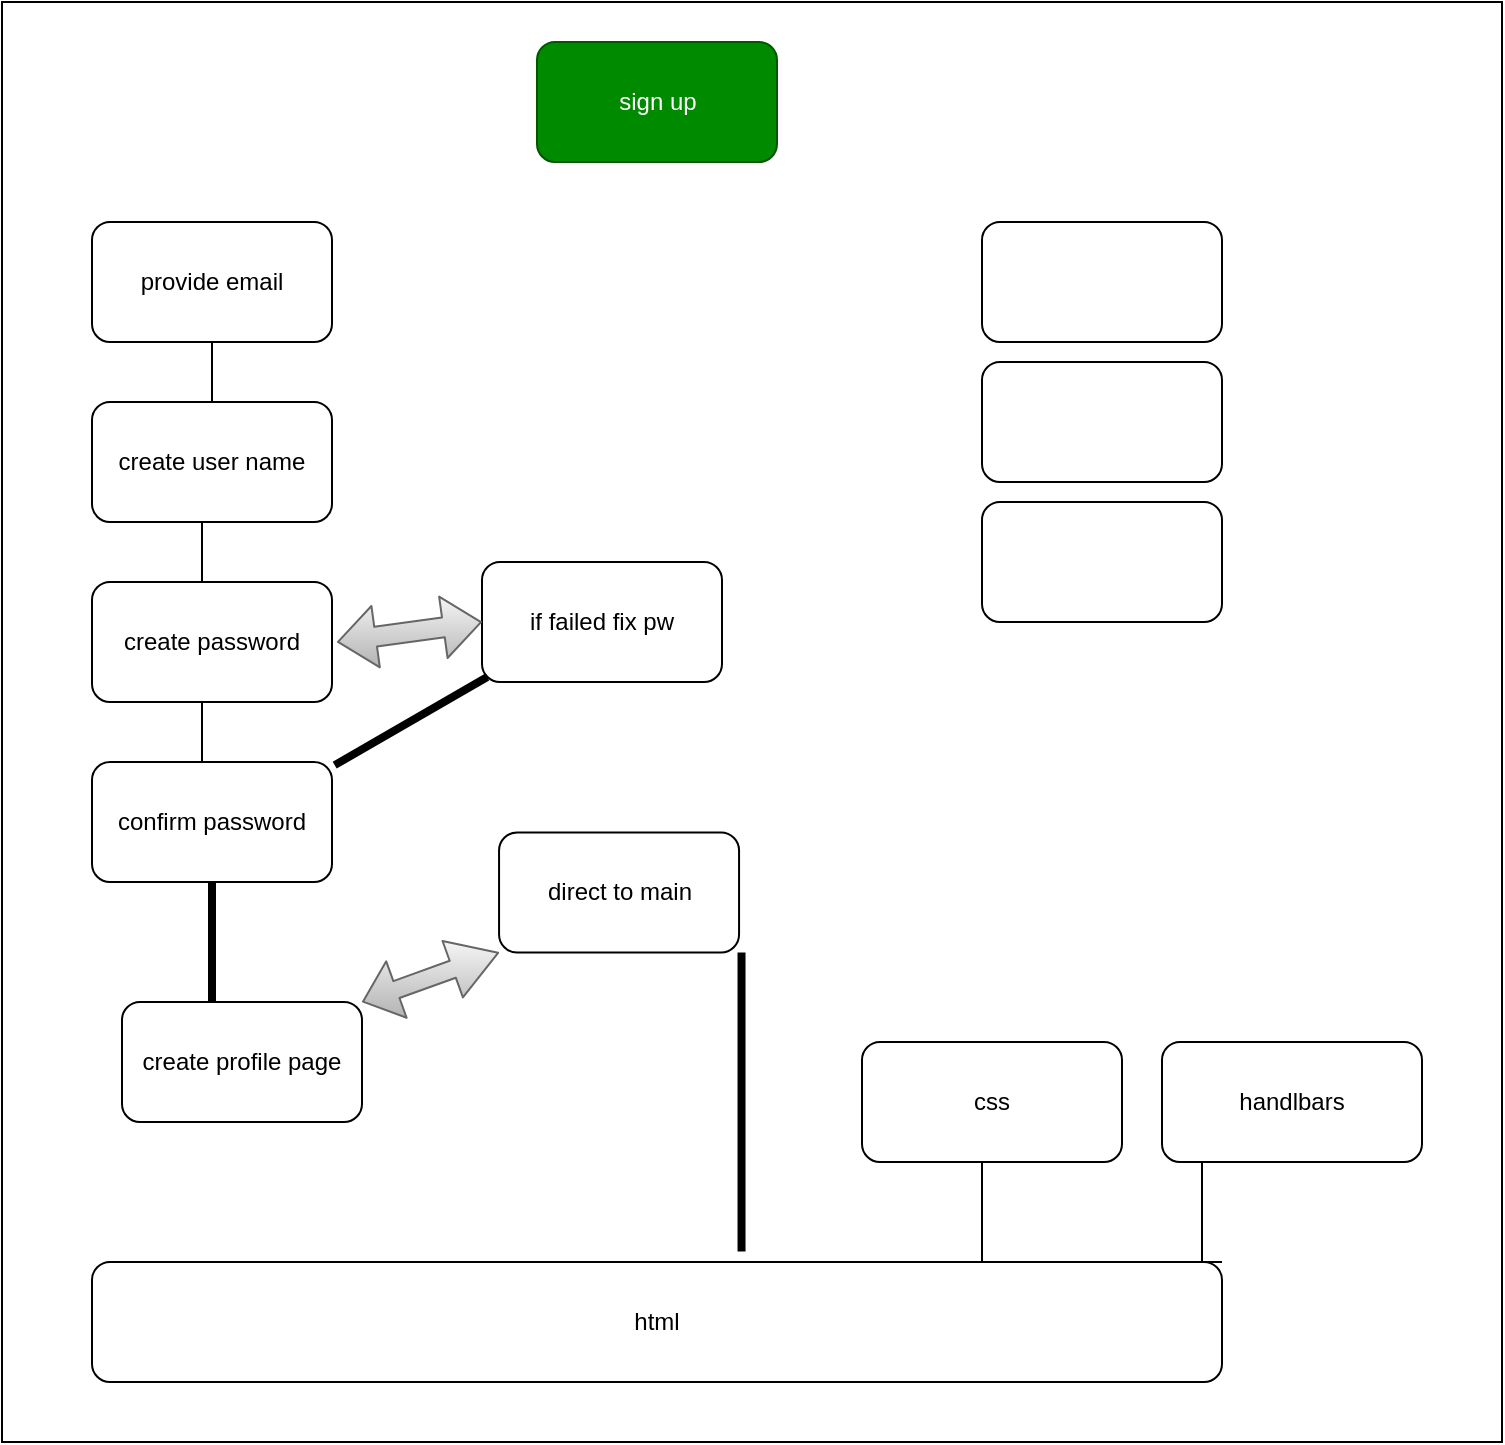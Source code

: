 <mxfile>
    <diagram id="7quIwQrmMsvoDLrLiXsZ" name="Page-1">
        <mxGraphModel dx="2131" dy="1813" grid="1" gridSize="10" guides="1" tooltips="1" connect="1" arrows="1" fold="1" page="1" pageScale="1" pageWidth="850" pageHeight="1100" math="0" shadow="0">
            <root>
                <mxCell id="0"/>
                <mxCell id="1" parent="0"/>
                <mxCell id="49" value="" style="rounded=0;whiteSpace=wrap;html=1;fontSize=13;" vertex="1" parent="1">
                    <mxGeometry x="-160" y="-880" width="750" height="720" as="geometry"/>
                </mxCell>
                <mxCell id="4" value="html" style="rounded=1;whiteSpace=wrap;html=1;" vertex="1" parent="1">
                    <mxGeometry x="-115" y="-250" width="565" height="60" as="geometry"/>
                </mxCell>
                <mxCell id="5" value="handlbars" style="rounded=1;whiteSpace=wrap;html=1;" vertex="1" parent="1">
                    <mxGeometry x="420" y="-360" width="130" height="60" as="geometry"/>
                </mxCell>
                <mxCell id="6" value="" style="shape=crossbar;whiteSpace=wrap;html=1;rounded=1;direction=south;" vertex="1" parent="1">
                    <mxGeometry x="430" y="-300" width="20" height="50" as="geometry"/>
                </mxCell>
                <mxCell id="7" value="css" style="rounded=1;whiteSpace=wrap;html=1;" vertex="1" parent="1">
                    <mxGeometry x="270" y="-360" width="130" height="60" as="geometry"/>
                </mxCell>
                <mxCell id="8" value="" style="shape=crossbar;whiteSpace=wrap;html=1;rounded=1;direction=south;" vertex="1" parent="1">
                    <mxGeometry x="320" y="-300" width="20" height="50" as="geometry"/>
                </mxCell>
                <mxCell id="9" value="provide email" style="rounded=1;whiteSpace=wrap;html=1;" vertex="1" parent="1">
                    <mxGeometry x="-115" y="-770" width="120" height="60" as="geometry"/>
                </mxCell>
                <mxCell id="10" value="create profile page" style="rounded=1;whiteSpace=wrap;html=1;" vertex="1" parent="1">
                    <mxGeometry x="-100" y="-380" width="120" height="60" as="geometry"/>
                </mxCell>
                <mxCell id="11" value="direct to main" style="rounded=1;whiteSpace=wrap;html=1;" vertex="1" parent="1">
                    <mxGeometry x="88.53" y="-464.75" width="120" height="60" as="geometry"/>
                </mxCell>
                <mxCell id="12" value="if failed fix pw" style="rounded=1;whiteSpace=wrap;html=1;" vertex="1" parent="1">
                    <mxGeometry x="80" y="-600" width="120" height="60" as="geometry"/>
                </mxCell>
                <mxCell id="13" value="" style="rounded=1;whiteSpace=wrap;html=1;" vertex="1" parent="1">
                    <mxGeometry x="330" y="-630" width="120" height="60" as="geometry"/>
                </mxCell>
                <mxCell id="14" value="" style="rounded=1;whiteSpace=wrap;html=1;" vertex="1" parent="1">
                    <mxGeometry x="330" y="-700" width="120" height="60" as="geometry"/>
                </mxCell>
                <mxCell id="15" value="" style="rounded=1;whiteSpace=wrap;html=1;" vertex="1" parent="1">
                    <mxGeometry x="330" y="-770" width="120" height="60" as="geometry"/>
                </mxCell>
                <mxCell id="16" value="create password" style="rounded=1;whiteSpace=wrap;html=1;" vertex="1" parent="1">
                    <mxGeometry x="-115" y="-590" width="120" height="60" as="geometry"/>
                </mxCell>
                <mxCell id="17" value="confirm password" style="rounded=1;whiteSpace=wrap;html=1;" vertex="1" parent="1">
                    <mxGeometry x="-115" y="-500" width="120" height="60" as="geometry"/>
                </mxCell>
                <mxCell id="18" value="create user name" style="rounded=1;whiteSpace=wrap;html=1;" vertex="1" parent="1">
                    <mxGeometry x="-115" y="-680" width="120" height="60" as="geometry"/>
                </mxCell>
                <mxCell id="34" value="sign up" style="rounded=1;whiteSpace=wrap;html=1;fillColor=#008a00;fontColor=#ffffff;strokeColor=#005700;" vertex="1" parent="1">
                    <mxGeometry x="107.5" y="-860" width="120" height="60" as="geometry"/>
                </mxCell>
                <mxCell id="35" value="" style="shape=crossbar;whiteSpace=wrap;html=1;rounded=1;direction=south;" vertex="1" parent="1">
                    <mxGeometry x="-65" y="-710" width="20" height="30" as="geometry"/>
                </mxCell>
                <mxCell id="36" value="" style="shape=crossbar;whiteSpace=wrap;html=1;rounded=1;direction=south;" vertex="1" parent="1">
                    <mxGeometry x="-70" y="-620" width="20" height="30" as="geometry"/>
                </mxCell>
                <mxCell id="37" value="" style="shape=crossbar;whiteSpace=wrap;html=1;rounded=1;direction=south;" vertex="1" parent="1">
                    <mxGeometry x="-70" y="-530" width="20" height="30" as="geometry"/>
                </mxCell>
                <mxCell id="40" value="" style="line;strokeWidth=4;html=1;perimeter=backbonePerimeter;points=[];outlineConnect=0;fontSize=13;rotation=-30;" vertex="1" parent="1">
                    <mxGeometry x="0.43" y="-525.47" width="88.1" height="10" as="geometry"/>
                </mxCell>
                <mxCell id="41" value="" style="line;strokeWidth=4;html=1;perimeter=backbonePerimeter;points=[];outlineConnect=0;fontSize=13;rotation=-90;" vertex="1" parent="1">
                    <mxGeometry x="-84.76" y="-414.75" width="59.52" height="10" as="geometry"/>
                </mxCell>
                <mxCell id="43" value="" style="shape=flexArrow;endArrow=classic;startArrow=classic;html=1;fontSize=13;entryX=0;entryY=0.5;entryDx=0;entryDy=0;fillColor=#f5f5f5;gradientColor=#b3b3b3;strokeColor=#666666;" edge="1" parent="1" target="12">
                    <mxGeometry width="100" height="100" relative="1" as="geometry">
                        <mxPoint x="7.5" y="-560" as="sourcePoint"/>
                        <mxPoint x="70" y="-620" as="targetPoint"/>
                    </mxGeometry>
                </mxCell>
                <mxCell id="46" value="" style="shape=flexArrow;endArrow=classic;startArrow=classic;html=1;fontSize=13;entryX=0;entryY=0.5;entryDx=0;entryDy=0;fillColor=#f5f5f5;gradientColor=#b3b3b3;strokeColor=#666666;width=9;endSize=7.71;startSize=5.6;exitX=1;exitY=0;exitDx=0;exitDy=0;" edge="1" parent="1" source="10">
                    <mxGeometry width="100" height="100" relative="1" as="geometry">
                        <mxPoint x="16.03" y="-394.75" as="sourcePoint"/>
                        <mxPoint x="88.53" y="-404.75" as="targetPoint"/>
                    </mxGeometry>
                </mxCell>
                <mxCell id="47" value="" style="line;strokeWidth=4;html=1;perimeter=backbonePerimeter;points=[];outlineConnect=0;fontSize=13;rotation=-90;" vertex="1" parent="1">
                    <mxGeometry x="135" y="-335" width="149.52" height="10" as="geometry"/>
                </mxCell>
            </root>
        </mxGraphModel>
    </diagram>
</mxfile>
